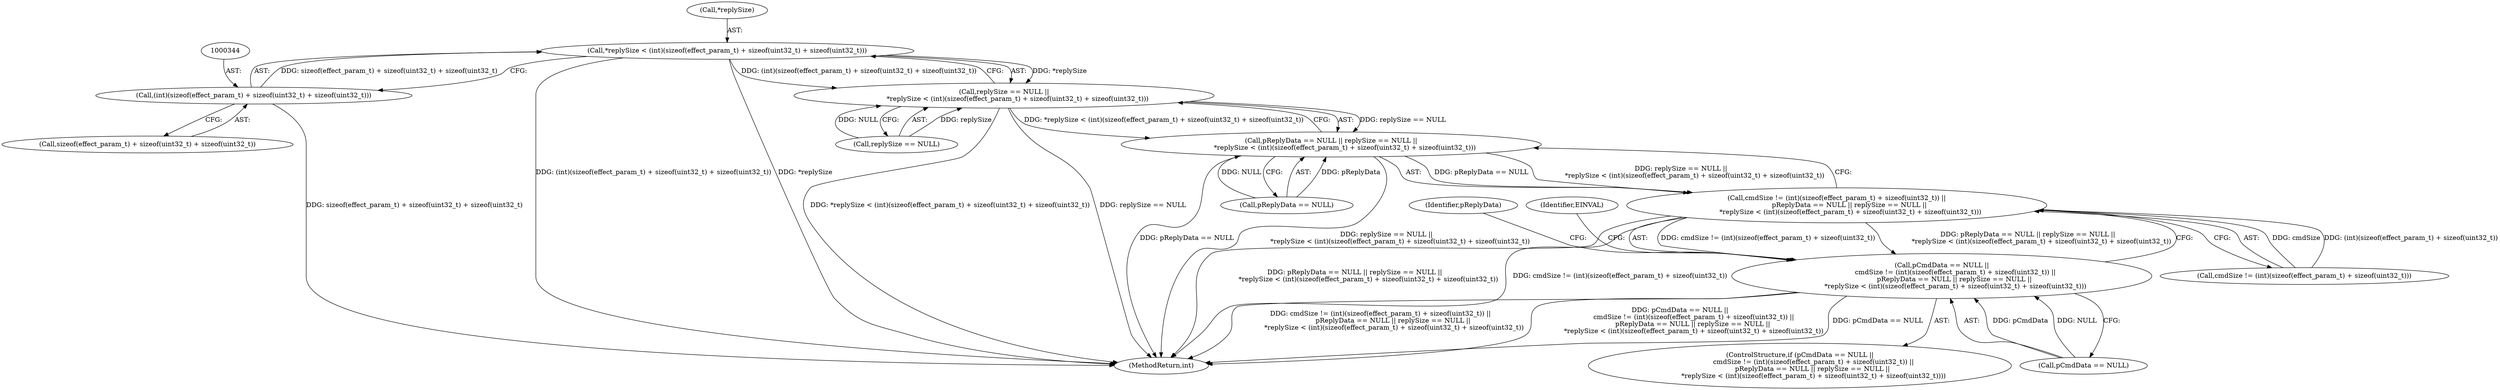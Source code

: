 digraph "0_Android_aeea52da00d210587fb3ed895de3d5f2e0264c88_11@pointer" {
"1000340" [label="(Call,*replySize < (int)(sizeof(effect_param_t) + sizeof(uint32_t) + sizeof(uint32_t)))"];
"1000343" [label="(Call,(int)(sizeof(effect_param_t) + sizeof(uint32_t) + sizeof(uint32_t)))"];
"1000336" [label="(Call,replySize == NULL ||\n             *replySize < (int)(sizeof(effect_param_t) + sizeof(uint32_t) + sizeof(uint32_t)))"];
"1000332" [label="(Call,pReplyData == NULL || replySize == NULL ||\n             *replySize < (int)(sizeof(effect_param_t) + sizeof(uint32_t) + sizeof(uint32_t)))"];
"1000322" [label="(Call,cmdSize != (int)(sizeof(effect_param_t) + sizeof(uint32_t)) ||\n            pReplyData == NULL || replySize == NULL ||\n             *replySize < (int)(sizeof(effect_param_t) + sizeof(uint32_t) + sizeof(uint32_t)))"];
"1000318" [label="(Call,pCmdData == NULL ||\n             cmdSize != (int)(sizeof(effect_param_t) + sizeof(uint32_t)) ||\n            pReplyData == NULL || replySize == NULL ||\n             *replySize < (int)(sizeof(effect_param_t) + sizeof(uint32_t) + sizeof(uint32_t)))"];
"1000345" [label="(Call,sizeof(effect_param_t) + sizeof(uint32_t) + sizeof(uint32_t))"];
"1000317" [label="(ControlStructure,if (pCmdData == NULL ||\n             cmdSize != (int)(sizeof(effect_param_t) + sizeof(uint32_t)) ||\n            pReplyData == NULL || replySize == NULL ||\n             *replySize < (int)(sizeof(effect_param_t) + sizeof(uint32_t) + sizeof(uint32_t))))"];
"1000319" [label="(Call,pCmdData == NULL)"];
"1000323" [label="(Call,cmdSize != (int)(sizeof(effect_param_t) + sizeof(uint32_t)))"];
"1001028" [label="(MethodReturn,int)"];
"1000336" [label="(Call,replySize == NULL ||\n             *replySize < (int)(sizeof(effect_param_t) + sizeof(uint32_t) + sizeof(uint32_t)))"];
"1000318" [label="(Call,pCmdData == NULL ||\n             cmdSize != (int)(sizeof(effect_param_t) + sizeof(uint32_t)) ||\n            pReplyData == NULL || replySize == NULL ||\n             *replySize < (int)(sizeof(effect_param_t) + sizeof(uint32_t) + sizeof(uint32_t)))"];
"1000322" [label="(Call,cmdSize != (int)(sizeof(effect_param_t) + sizeof(uint32_t)) ||\n            pReplyData == NULL || replySize == NULL ||\n             *replySize < (int)(sizeof(effect_param_t) + sizeof(uint32_t) + sizeof(uint32_t)))"];
"1000358" [label="(Identifier,pReplyData)"];
"1000341" [label="(Call,*replySize)"];
"1000340" [label="(Call,*replySize < (int)(sizeof(effect_param_t) + sizeof(uint32_t) + sizeof(uint32_t)))"];
"1000337" [label="(Call,replySize == NULL)"];
"1000343" [label="(Call,(int)(sizeof(effect_param_t) + sizeof(uint32_t) + sizeof(uint32_t)))"];
"1000332" [label="(Call,pReplyData == NULL || replySize == NULL ||\n             *replySize < (int)(sizeof(effect_param_t) + sizeof(uint32_t) + sizeof(uint32_t)))"];
"1000333" [label="(Call,pReplyData == NULL)"];
"1000356" [label="(Identifier,EINVAL)"];
"1000340" -> "1000336"  [label="AST: "];
"1000340" -> "1000343"  [label="CFG: "];
"1000341" -> "1000340"  [label="AST: "];
"1000343" -> "1000340"  [label="AST: "];
"1000336" -> "1000340"  [label="CFG: "];
"1000340" -> "1001028"  [label="DDG: (int)(sizeof(effect_param_t) + sizeof(uint32_t) + sizeof(uint32_t))"];
"1000340" -> "1001028"  [label="DDG: *replySize"];
"1000340" -> "1000336"  [label="DDG: *replySize"];
"1000340" -> "1000336"  [label="DDG: (int)(sizeof(effect_param_t) + sizeof(uint32_t) + sizeof(uint32_t))"];
"1000343" -> "1000340"  [label="DDG: sizeof(effect_param_t) + sizeof(uint32_t) + sizeof(uint32_t)"];
"1000343" -> "1000345"  [label="CFG: "];
"1000344" -> "1000343"  [label="AST: "];
"1000345" -> "1000343"  [label="AST: "];
"1000343" -> "1001028"  [label="DDG: sizeof(effect_param_t) + sizeof(uint32_t) + sizeof(uint32_t)"];
"1000336" -> "1000332"  [label="AST: "];
"1000336" -> "1000337"  [label="CFG: "];
"1000337" -> "1000336"  [label="AST: "];
"1000332" -> "1000336"  [label="CFG: "];
"1000336" -> "1001028"  [label="DDG: *replySize < (int)(sizeof(effect_param_t) + sizeof(uint32_t) + sizeof(uint32_t))"];
"1000336" -> "1001028"  [label="DDG: replySize == NULL"];
"1000336" -> "1000332"  [label="DDG: replySize == NULL"];
"1000336" -> "1000332"  [label="DDG: *replySize < (int)(sizeof(effect_param_t) + sizeof(uint32_t) + sizeof(uint32_t))"];
"1000337" -> "1000336"  [label="DDG: replySize"];
"1000337" -> "1000336"  [label="DDG: NULL"];
"1000332" -> "1000322"  [label="AST: "];
"1000332" -> "1000333"  [label="CFG: "];
"1000333" -> "1000332"  [label="AST: "];
"1000322" -> "1000332"  [label="CFG: "];
"1000332" -> "1001028"  [label="DDG: pReplyData == NULL"];
"1000332" -> "1001028"  [label="DDG: replySize == NULL ||\n             *replySize < (int)(sizeof(effect_param_t) + sizeof(uint32_t) + sizeof(uint32_t))"];
"1000332" -> "1000322"  [label="DDG: pReplyData == NULL"];
"1000332" -> "1000322"  [label="DDG: replySize == NULL ||\n             *replySize < (int)(sizeof(effect_param_t) + sizeof(uint32_t) + sizeof(uint32_t))"];
"1000333" -> "1000332"  [label="DDG: pReplyData"];
"1000333" -> "1000332"  [label="DDG: NULL"];
"1000322" -> "1000318"  [label="AST: "];
"1000322" -> "1000323"  [label="CFG: "];
"1000323" -> "1000322"  [label="AST: "];
"1000318" -> "1000322"  [label="CFG: "];
"1000322" -> "1001028"  [label="DDG: pReplyData == NULL || replySize == NULL ||\n             *replySize < (int)(sizeof(effect_param_t) + sizeof(uint32_t) + sizeof(uint32_t))"];
"1000322" -> "1001028"  [label="DDG: cmdSize != (int)(sizeof(effect_param_t) + sizeof(uint32_t))"];
"1000322" -> "1000318"  [label="DDG: cmdSize != (int)(sizeof(effect_param_t) + sizeof(uint32_t))"];
"1000322" -> "1000318"  [label="DDG: pReplyData == NULL || replySize == NULL ||\n             *replySize < (int)(sizeof(effect_param_t) + sizeof(uint32_t) + sizeof(uint32_t))"];
"1000323" -> "1000322"  [label="DDG: cmdSize"];
"1000323" -> "1000322"  [label="DDG: (int)(sizeof(effect_param_t) + sizeof(uint32_t))"];
"1000318" -> "1000317"  [label="AST: "];
"1000318" -> "1000319"  [label="CFG: "];
"1000319" -> "1000318"  [label="AST: "];
"1000356" -> "1000318"  [label="CFG: "];
"1000358" -> "1000318"  [label="CFG: "];
"1000318" -> "1001028"  [label="DDG: pCmdData == NULL ||\n             cmdSize != (int)(sizeof(effect_param_t) + sizeof(uint32_t)) ||\n            pReplyData == NULL || replySize == NULL ||\n             *replySize < (int)(sizeof(effect_param_t) + sizeof(uint32_t) + sizeof(uint32_t))"];
"1000318" -> "1001028"  [label="DDG: pCmdData == NULL"];
"1000318" -> "1001028"  [label="DDG: cmdSize != (int)(sizeof(effect_param_t) + sizeof(uint32_t)) ||\n            pReplyData == NULL || replySize == NULL ||\n             *replySize < (int)(sizeof(effect_param_t) + sizeof(uint32_t) + sizeof(uint32_t))"];
"1000319" -> "1000318"  [label="DDG: pCmdData"];
"1000319" -> "1000318"  [label="DDG: NULL"];
}
